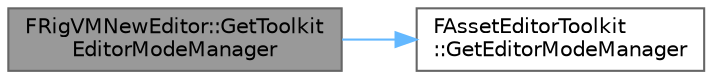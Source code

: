 digraph "FRigVMNewEditor::GetToolkitEditorModeManager"
{
 // INTERACTIVE_SVG=YES
 // LATEX_PDF_SIZE
  bgcolor="transparent";
  edge [fontname=Helvetica,fontsize=10,labelfontname=Helvetica,labelfontsize=10];
  node [fontname=Helvetica,fontsize=10,shape=box,height=0.2,width=0.4];
  rankdir="LR";
  Node1 [id="Node000001",label="FRigVMNewEditor::GetToolkit\lEditorModeManager",height=0.2,width=0.4,color="gray40", fillcolor="grey60", style="filled", fontcolor="black",tooltip=" "];
  Node1 -> Node2 [id="edge1_Node000001_Node000002",color="steelblue1",style="solid",tooltip=" "];
  Node2 [id="Node000002",label="FAssetEditorToolkit\l::GetEditorModeManager",height=0.2,width=0.4,color="grey40", fillcolor="white", style="filled",URL="$d2/d72/classFAssetEditorToolkit.html#a99d1b417a8d93f6fccc283cb48918841",tooltip=" "];
}
